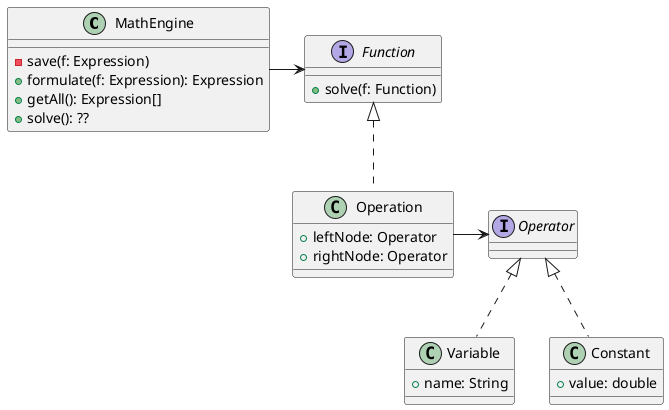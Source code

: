 @startuml
'https://plantuml.com/class-diagram

class MathEngine {
  - save(f: Expression)
  + formulate(f: Expression): Expression
  + getAll(): Expression[]
  + solve(): ??
}

interface Function {
  + solve(f: Function)
}

class Operation implements Function {
  + leftNode: Operator
  + rightNode: Operator
}

interface Operator

class Variable implements Operator {
  + name: String
}

class Constant implements Operator {
  + value: double
}

MathEngine -> Function
Operation -> Operator

@enduml